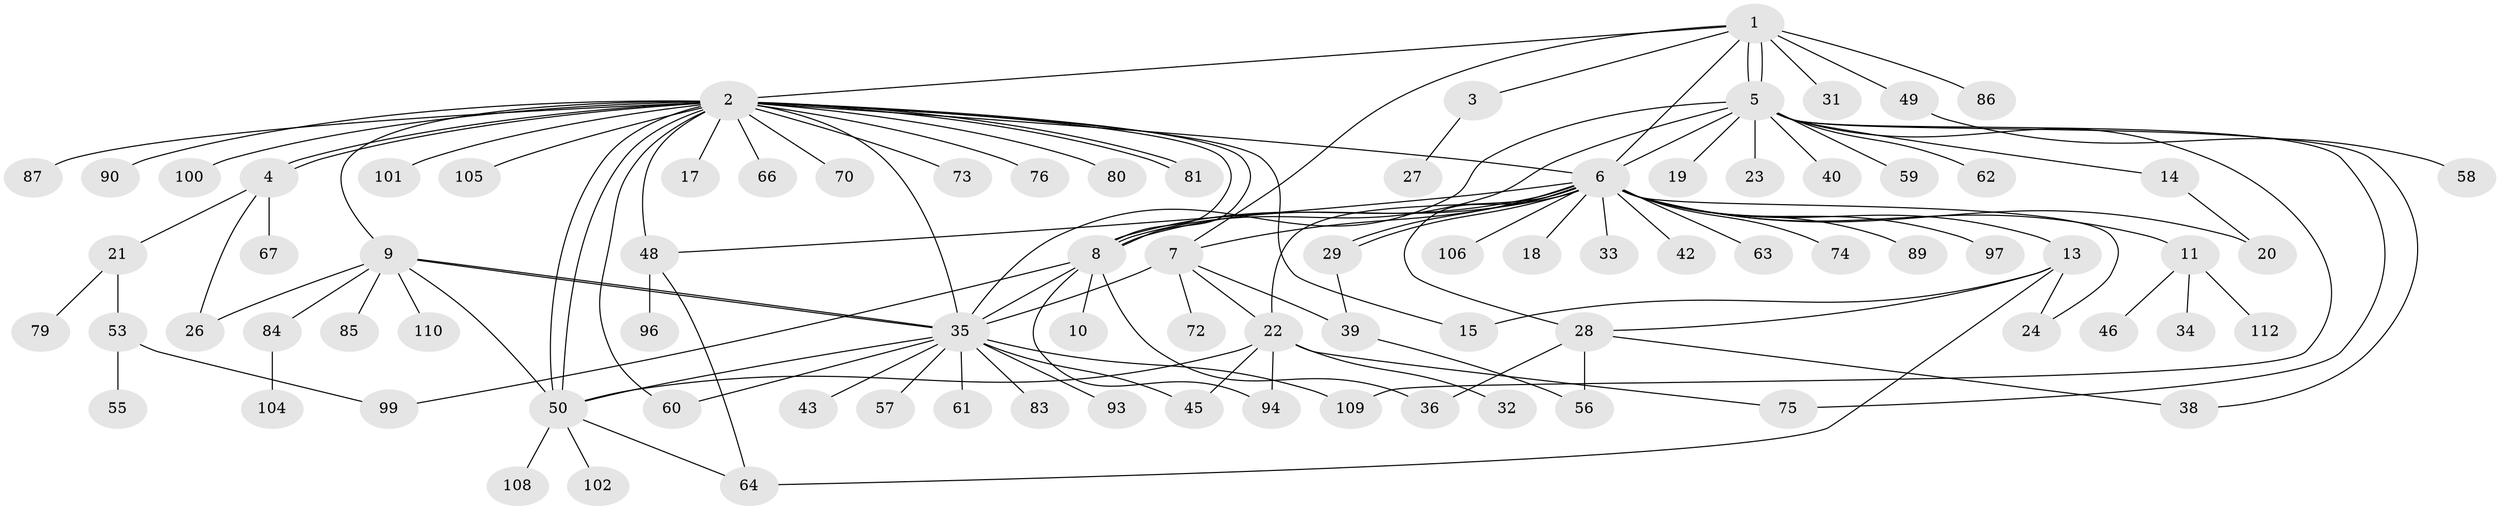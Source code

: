 // original degree distribution, {10: 0.017857142857142856, 26: 0.008928571428571428, 2: 0.21428571428571427, 6: 0.044642857142857144, 14: 0.017857142857142856, 22: 0.008928571428571428, 9: 0.008928571428571428, 5: 0.008928571428571428, 1: 0.5267857142857143, 3: 0.08035714285714286, 4: 0.0625}
// Generated by graph-tools (version 1.1) at 2025/11/02/27/25 16:11:14]
// undirected, 86 vertices, 124 edges
graph export_dot {
graph [start="1"]
  node [color=gray90,style=filled];
  1 [super="+12"];
  2 [super="+37"];
  3;
  4 [super="+52"];
  5 [super="+111"];
  6 [super="+25"];
  7;
  8;
  9 [super="+41"];
  10 [super="+16"];
  11 [super="+103"];
  13 [super="+54"];
  14;
  15;
  17;
  18;
  19;
  20 [super="+47"];
  21 [super="+65"];
  22 [super="+30"];
  23 [super="+69"];
  24;
  26;
  27;
  28 [super="+91"];
  29;
  31;
  32;
  33;
  34 [super="+51"];
  35 [super="+44"];
  36 [super="+82"];
  38;
  39 [super="+77"];
  40;
  42;
  43;
  45 [super="+88"];
  46 [super="+68"];
  48 [super="+95"];
  49;
  50 [super="+92"];
  53 [super="+78"];
  55;
  56;
  57;
  58;
  59;
  60;
  61;
  62;
  63 [super="+98"];
  64 [super="+71"];
  66;
  67;
  70;
  72;
  73;
  74;
  75;
  76;
  79;
  80;
  81;
  83;
  84;
  85;
  86;
  87;
  89;
  90;
  93;
  94;
  96;
  97;
  99 [super="+107"];
  100;
  101;
  102;
  104;
  105;
  106;
  108;
  109;
  110;
  112;
  1 -- 2;
  1 -- 3;
  1 -- 5;
  1 -- 5;
  1 -- 6;
  1 -- 7;
  1 -- 31;
  1 -- 49;
  1 -- 86;
  2 -- 4;
  2 -- 4;
  2 -- 6;
  2 -- 8;
  2 -- 8;
  2 -- 9;
  2 -- 15;
  2 -- 17;
  2 -- 35;
  2 -- 50;
  2 -- 50;
  2 -- 60;
  2 -- 66;
  2 -- 70;
  2 -- 73;
  2 -- 76;
  2 -- 80;
  2 -- 81;
  2 -- 81;
  2 -- 87;
  2 -- 90;
  2 -- 100;
  2 -- 101;
  2 -- 105;
  2 -- 48;
  3 -- 27;
  4 -- 21;
  4 -- 26;
  4 -- 67;
  5 -- 6;
  5 -- 8;
  5 -- 14;
  5 -- 19;
  5 -- 23;
  5 -- 38;
  5 -- 40;
  5 -- 59;
  5 -- 62;
  5 -- 75;
  5 -- 109;
  5 -- 35;
  6 -- 7;
  6 -- 8;
  6 -- 8;
  6 -- 11;
  6 -- 13;
  6 -- 18;
  6 -- 20;
  6 -- 28;
  6 -- 29;
  6 -- 29;
  6 -- 33;
  6 -- 42;
  6 -- 74;
  6 -- 89;
  6 -- 97;
  6 -- 106;
  6 -- 24;
  6 -- 48;
  6 -- 63 [weight=2];
  6 -- 22;
  7 -- 22;
  7 -- 39;
  7 -- 72;
  7 -- 35;
  8 -- 10;
  8 -- 35;
  8 -- 36;
  8 -- 94;
  8 -- 99;
  9 -- 26;
  9 -- 35;
  9 -- 35;
  9 -- 50;
  9 -- 84;
  9 -- 85;
  9 -- 110;
  11 -- 34;
  11 -- 46;
  11 -- 112;
  13 -- 15;
  13 -- 24;
  13 -- 64;
  13 -- 28;
  14 -- 20;
  21 -- 53;
  21 -- 79;
  22 -- 50;
  22 -- 32;
  22 -- 75;
  22 -- 45;
  22 -- 94;
  28 -- 36;
  28 -- 56;
  28 -- 38;
  29 -- 39;
  35 -- 43;
  35 -- 45;
  35 -- 57;
  35 -- 60;
  35 -- 61;
  35 -- 83;
  35 -- 93;
  35 -- 50;
  35 -- 109;
  39 -- 56;
  48 -- 64;
  48 -- 96;
  49 -- 58;
  50 -- 102;
  50 -- 64;
  50 -- 108;
  53 -- 55;
  53 -- 99;
  84 -- 104;
}
